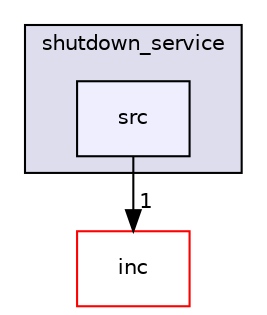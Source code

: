 digraph "src/agent/shutdown_service/src" {
  compound=true
  node [ fontsize="10", fontname="Helvetica"];
  edge [ labelfontsize="10", labelfontname="Helvetica"];
  subgraph clusterdir_7611107241fb39bc2d4885df0c6ee7dc {
    graph [ bgcolor="#ddddee", pencolor="black", label="shutdown_service" fontname="Helvetica", fontsize="10", URL="dir_7611107241fb39bc2d4885df0c6ee7dc.html"]
  dir_6890b71ce9601f49ad0ad141c64aea79 [shape=box, label="src", style="filled", fillcolor="#eeeeff", pencolor="black", URL="dir_6890b71ce9601f49ad0ad141c64aea79.html"];
  }
  dir_5379ecce0ba32acbb6da7d50eb406f6e [shape=box label="inc" fillcolor="white" style="filled" color="red" URL="dir_5379ecce0ba32acbb6da7d50eb406f6e.html"];
  dir_6890b71ce9601f49ad0ad141c64aea79->dir_5379ecce0ba32acbb6da7d50eb406f6e [headlabel="1", labeldistance=1.5 headhref="dir_000035_000033.html"];
}
